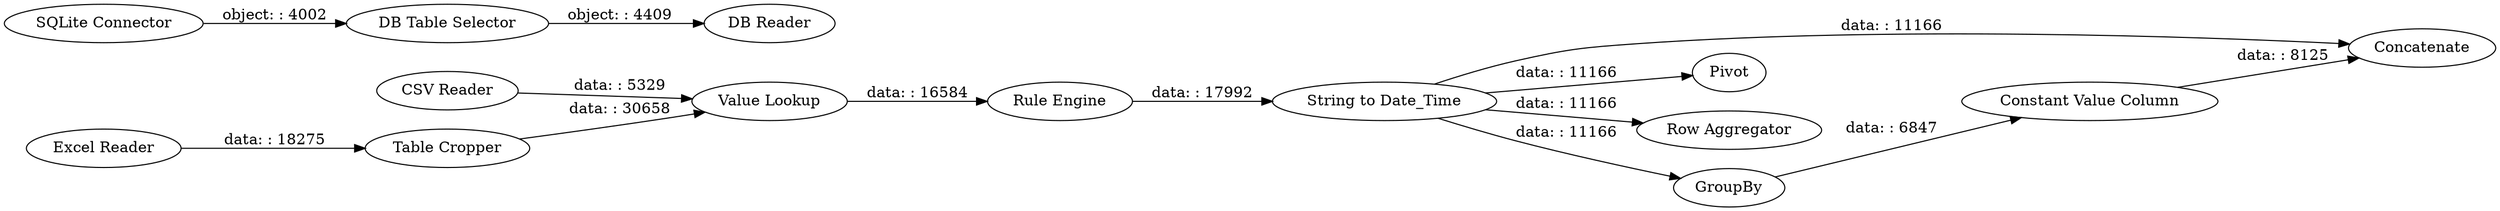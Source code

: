 digraph {
	"-4042267436498958322_273" [label="String to Date_Time"]
	"-4042267436498958322_272" [label="Rule Engine"]
	"-4042267436498958322_277" [label="Constant Value Column"]
	"-4042267436498958322_404" [label="DB Reader"]
	"-4042267436498958322_5" [label=Concatenate]
	"-4042267436498958322_406" [label="SQLite Connector"]
	"-4042267436498958322_271" [label="Value Lookup"]
	"-4042267436498958322_418" [label=Pivot]
	"-4042267436498958322_424" [label="CSV Reader"]
	"-4042267436498958322_426" [label="Excel Reader"]
	"-4042267436498958322_266" [label="Table Cropper"]
	"-4042267436498958322_403" [label="DB Table Selector"]
	"-4042267436498958322_275" [label="Row Aggregator"]
	"-4042267436498958322_276" [label=GroupBy]
	"-4042267436498958322_406" -> "-4042267436498958322_403" [label="object: : 4002"]
	"-4042267436498958322_276" -> "-4042267436498958322_277" [label="data: : 6847"]
	"-4042267436498958322_403" -> "-4042267436498958322_404" [label="object: : 4409"]
	"-4042267436498958322_273" -> "-4042267436498958322_276" [label="data: : 11166"]
	"-4042267436498958322_266" -> "-4042267436498958322_271" [label="data: : 30658"]
	"-4042267436498958322_277" -> "-4042267436498958322_5" [label="data: : 8125"]
	"-4042267436498958322_272" -> "-4042267436498958322_273" [label="data: : 17992"]
	"-4042267436498958322_273" -> "-4042267436498958322_418" [label="data: : 11166"]
	"-4042267436498958322_424" -> "-4042267436498958322_271" [label="data: : 5329"]
	"-4042267436498958322_271" -> "-4042267436498958322_272" [label="data: : 16584"]
	"-4042267436498958322_273" -> "-4042267436498958322_275" [label="data: : 11166"]
	"-4042267436498958322_426" -> "-4042267436498958322_266" [label="data: : 18275"]
	"-4042267436498958322_273" -> "-4042267436498958322_5" [label="data: : 11166"]
	rankdir=LR
}
